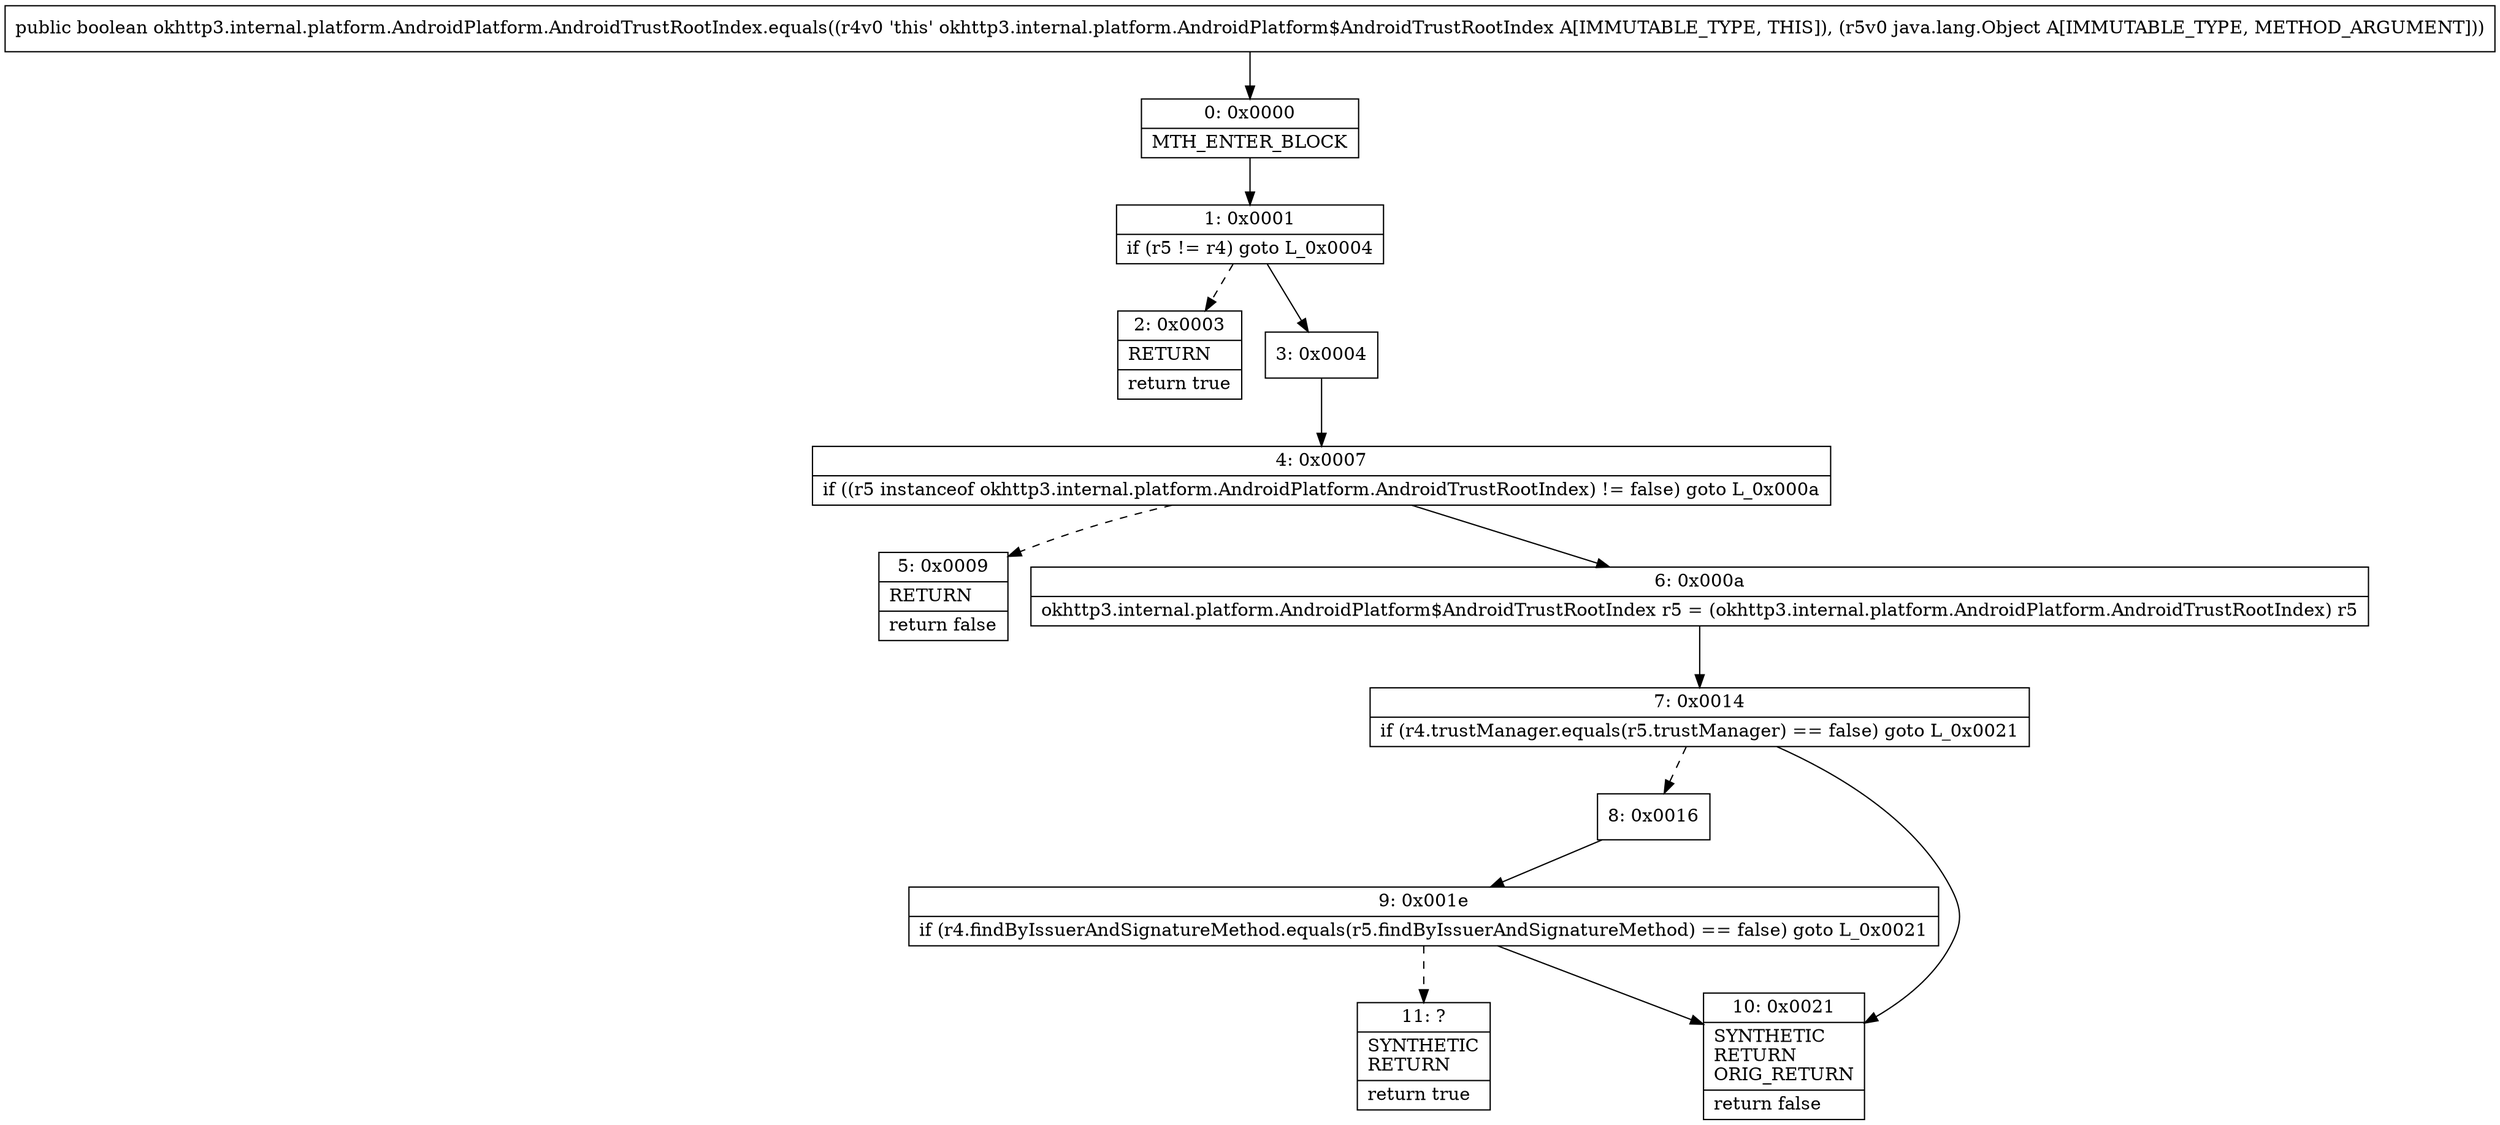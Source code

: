 digraph "CFG forokhttp3.internal.platform.AndroidPlatform.AndroidTrustRootIndex.equals(Ljava\/lang\/Object;)Z" {
Node_0 [shape=record,label="{0\:\ 0x0000|MTH_ENTER_BLOCK\l}"];
Node_1 [shape=record,label="{1\:\ 0x0001|if (r5 != r4) goto L_0x0004\l}"];
Node_2 [shape=record,label="{2\:\ 0x0003|RETURN\l|return true\l}"];
Node_3 [shape=record,label="{3\:\ 0x0004}"];
Node_4 [shape=record,label="{4\:\ 0x0007|if ((r5 instanceof okhttp3.internal.platform.AndroidPlatform.AndroidTrustRootIndex) != false) goto L_0x000a\l}"];
Node_5 [shape=record,label="{5\:\ 0x0009|RETURN\l|return false\l}"];
Node_6 [shape=record,label="{6\:\ 0x000a|okhttp3.internal.platform.AndroidPlatform$AndroidTrustRootIndex r5 = (okhttp3.internal.platform.AndroidPlatform.AndroidTrustRootIndex) r5\l}"];
Node_7 [shape=record,label="{7\:\ 0x0014|if (r4.trustManager.equals(r5.trustManager) == false) goto L_0x0021\l}"];
Node_8 [shape=record,label="{8\:\ 0x0016}"];
Node_9 [shape=record,label="{9\:\ 0x001e|if (r4.findByIssuerAndSignatureMethod.equals(r5.findByIssuerAndSignatureMethod) == false) goto L_0x0021\l}"];
Node_10 [shape=record,label="{10\:\ 0x0021|SYNTHETIC\lRETURN\lORIG_RETURN\l|return false\l}"];
Node_11 [shape=record,label="{11\:\ ?|SYNTHETIC\lRETURN\l|return true\l}"];
MethodNode[shape=record,label="{public boolean okhttp3.internal.platform.AndroidPlatform.AndroidTrustRootIndex.equals((r4v0 'this' okhttp3.internal.platform.AndroidPlatform$AndroidTrustRootIndex A[IMMUTABLE_TYPE, THIS]), (r5v0 java.lang.Object A[IMMUTABLE_TYPE, METHOD_ARGUMENT])) }"];
MethodNode -> Node_0;
Node_0 -> Node_1;
Node_1 -> Node_2[style=dashed];
Node_1 -> Node_3;
Node_3 -> Node_4;
Node_4 -> Node_5[style=dashed];
Node_4 -> Node_6;
Node_6 -> Node_7;
Node_7 -> Node_8[style=dashed];
Node_7 -> Node_10;
Node_8 -> Node_9;
Node_9 -> Node_10;
Node_9 -> Node_11[style=dashed];
}

